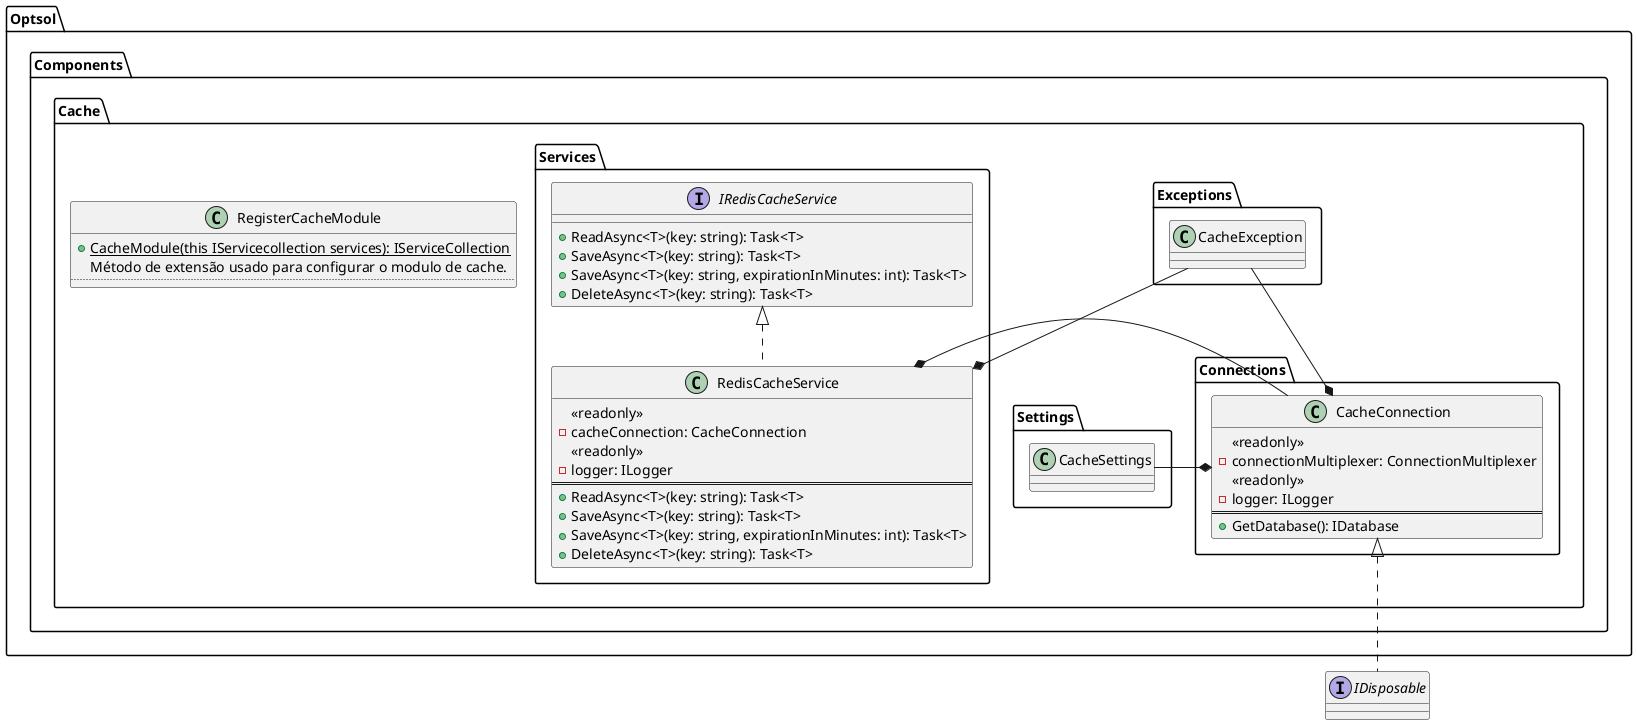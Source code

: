 @startuml component-cache

interface IDisposable

package Optsol.Components.Cache {

    package Exceptions {
        class CacheException
    }

    package Settings {
        class CacheSettings
    }

    package Connections {
        class CacheConnection {
            <<readonly>>
            - connectionMultiplexer: ConnectionMultiplexer
            <<readonly>>
            - logger: ILogger
            ==
            + GetDatabase(): IDatabase
        }

         CacheConnection <|.. IDisposable
         CacheConnection *- CacheSettings
         CacheConnection *- CacheException
    }

    package Services {
        interface IRedisCacheService {
            + ReadAsync<T>(key: string): Task<T>
            + SaveAsync<T>(key: string): Task<T>
            + SaveAsync<T>(key: string, expirationInMinutes: int): Task<T>
            + DeleteAsync<T>(key: string): Task<T>
        }

        class RedisCacheService implements IRedisCacheService {
            <<readonly>>
            - cacheConnection: CacheConnection
            <<readonly>>
            - logger: ILogger
            ==
            + ReadAsync<T>(key: string): Task<T>
            + SaveAsync<T>(key: string): Task<T>
            + SaveAsync<T>(key: string, expirationInMinutes: int): Task<T>
            + DeleteAsync<T>(key: string): Task<T>
        }

        RedisCacheService *- CacheConnection
        CacheException --* RedisCacheService
    }

    class RegisterCacheModule {
        + {static} CacheModule(this IServicecollection services): IServiceCollection
        Método de extensão usado para configurar o modulo de cache.
        ..
    }
}

@enduml